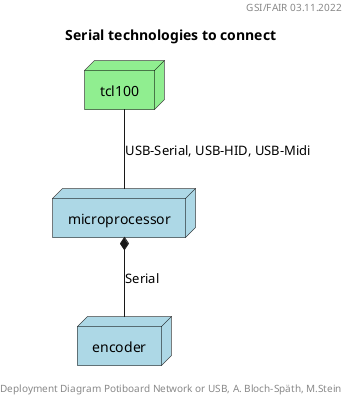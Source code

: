 @startuml

header GSI/FAIR 03.11.2022
footer Deployment Diagram Potiboard Network or USB, A. Bloch-Späth, M.Stein
title Serial technologies to connect

' legend top right
'   ARM-based MC Teensy 4.1 (Arduino) or STM32
' endlegend

node tcl100 #lightgreen;line:black;text:black
node microprocessor #lightblue;line:black;text:black
node encoder #lightblue;line:black;text:black
microprocessor *-- encoder : Serial
tcl100 -- microprocessor : USB-Serial, USB-HID, USB-Midi
' tcl100 -- microprocessor : Network, e.g. Socket or ZeroMQ
@enduml
